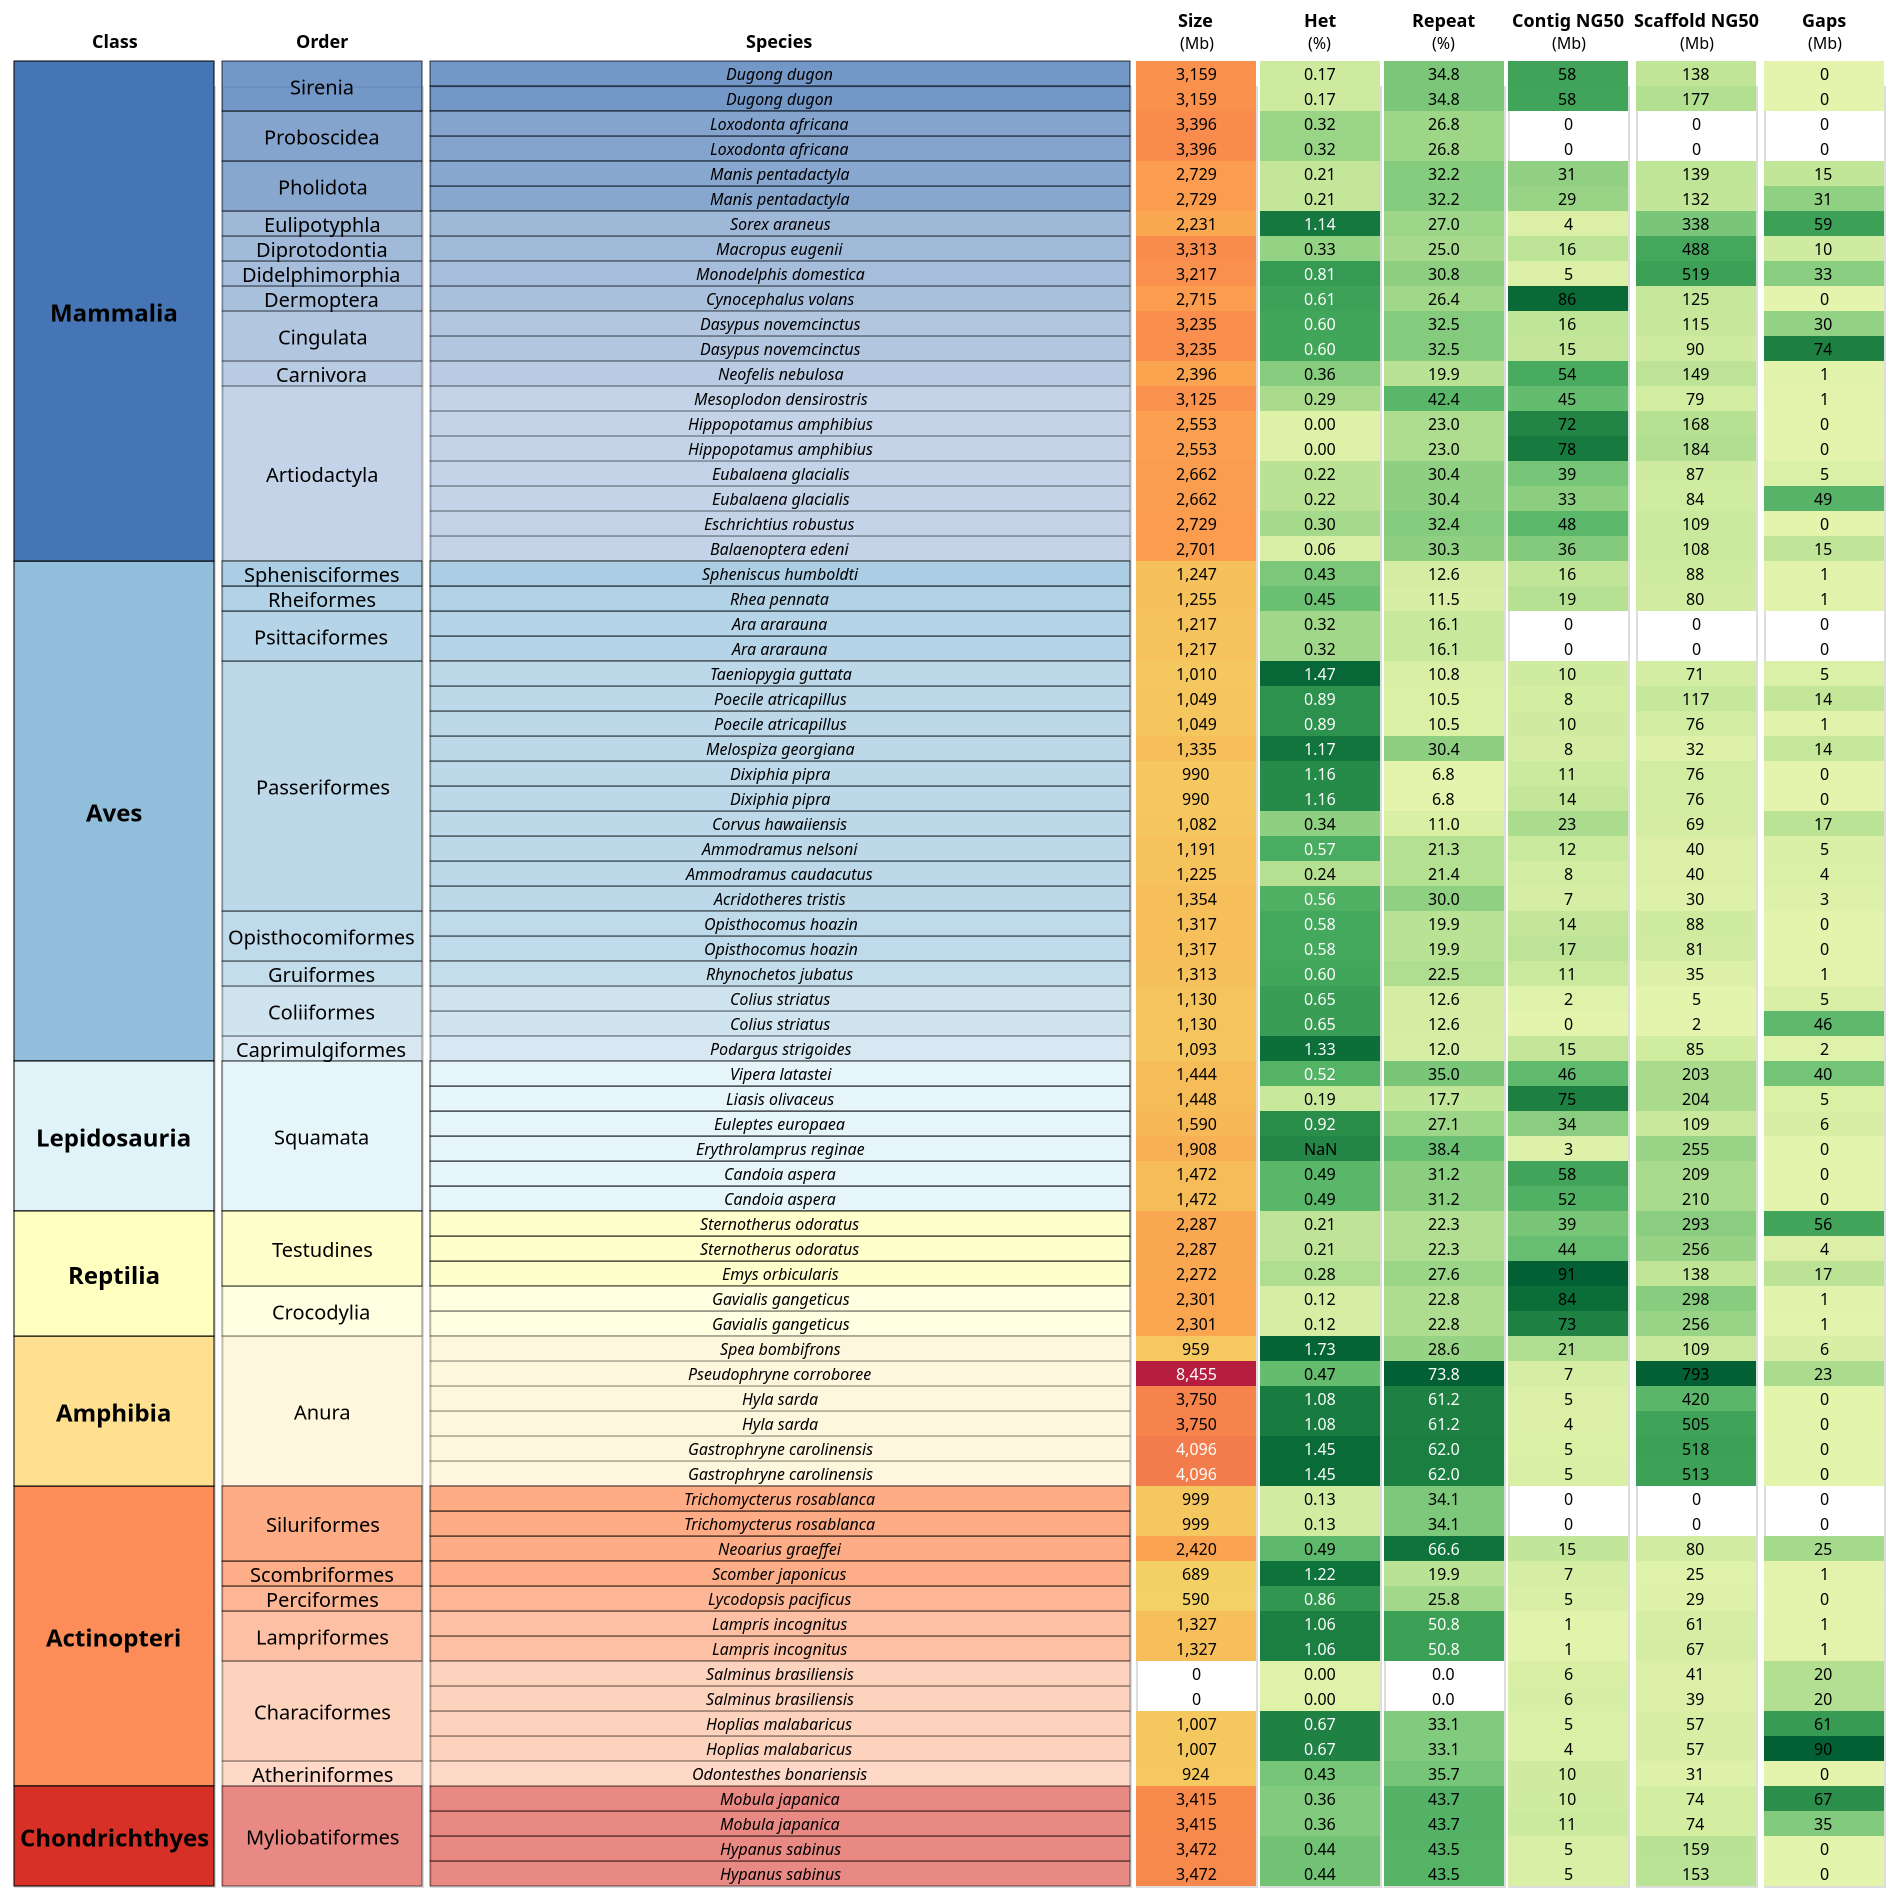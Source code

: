 {"config": {"view": {"continuousWidth": 400, "continuousHeight": 300}, "concat": {"spacing": 0}, "title": {"fontSize": 9, "subtitleFontSize": 8}}, "hconcat": [{"layer": [{"mark": {"type": "rect", "opacity": 1, "stroke": "black", "strokeWidth": 0.5}, "encoding": {"color": {"field": "class_", "legend": null, "scale": {"domain": ["Chondrichthyes", "Actinopteri", "Amphibia", "Reptilia", "Lepidosauria", "Aves", "Mammalia"], "range": ["#d73027", "#fc8d59", "#fee090", "#ffffbf", "#e0f3f8", "#91bfdb", "#4575b4"]}, "type": "nominal"}, "y": {"axis": null, "field": "mn", "scale": {"domain": [0, 72], "nice": false}, "type": "quantitative"}, "y2": {"field": "mx"}}, "height": 900, "title": "Class", "width": 100}, {"mark": {"type": "text", "align": "center", "baseline": "middle", "color": "black", "dy": -5, "fontSize": 12, "fontWeight": "bold"}, "encoding": {"color": {"value": "black"}, "href": {"field": "link", "type": "nominal"}, "text": {"field": "class_", "type": "nominal"}, "y": {"field": "mid", "type": "quantitative"}, "y2": {"field": "mx"}}, "height": 900, "title": "Class", "transform": [{"calculate": "('https://www.google.com/search?q=' + datum.class_)", "as": "link"}], "width": 100}], "data": {"name": "data-b718130dd25c796f92203ad038ae0a6a"}}, {"layer": [{"mark": {"type": "rect", "opacity": 1, "stroke": "black", "strokeWidth": 0.5}, "encoding": {"color": {"field": "class_", "legend": null, "scale": {"domain": ["Chondrichthyes", "Actinopteri", "Amphibia", "Reptilia", "Lepidosauria", "Aves", "Mammalia"], "range": ["#d73027", "#fc8d59", "#fee090", "#ffffbf", "#e0f3f8", "#91bfdb", "#4575b4"]}, "type": "nominal"}, "opacity": {"field": "order", "legend": null, "type": "nominal"}, "y": {"axis": null, "field": "mn", "scale": {"domain": [0, 72], "nice": false}, "type": "quantitative"}, "y2": {"field": "mx"}}, "height": 900, "title": "Order", "width": 100}, {"mark": {"type": "text", "align": "center", "baseline": "middle", "color": "black", "dy": -5, "fontSize": 10}, "encoding": {"color": {"value": "black"}, "href": {"field": "link", "type": "nominal"}, "opacity": {"value": 1}, "text": {"field": "order", "type": "nominal"}, "y": {"field": "mid", "type": "quantitative"}, "y2": {"field": "mx"}}, "height": 900, "title": "Order", "transform": [{"calculate": "('https://www.google.com/search?q=' + datum.order)", "as": "link"}], "width": 100}], "data": {"name": "data-6fca83ff158e93152da01a2fca35d624"}}, {"layer": [{"mark": {"type": "rect", "opacity": 1, "stroke": "black", "strokeWidth": 0.5}, "encoding": {"color": {"field": "class_", "legend": null, "scale": {"domain": ["Chondrichthyes", "Actinopteri", "Amphibia", "Reptilia", "Lepidosauria", "Aves", "Mammalia"], "range": ["#d73027", "#fc8d59", "#fee090", "#ffffbf", "#e0f3f8", "#91bfdb", "#4575b4"]}, "type": "nominal"}, "opacity": {"field": "order", "legend": null, "type": "nominal"}, "y": {"axis": null, "field": "mn", "scale": {"domain": [0, 72], "nice": false}, "type": "quantitative"}, "y2": {"field": "mx"}}, "height": 900, "title": "Species", "width": 350}, {"mark": {"type": "text", "align": "center", "baseline": "middle", "color": "black", "dy": -5, "fontSize": 8, "fontStyle": "italic"}, "encoding": {"color": {"condition": {"value": "black", "test": "(datum['class_'] === 'Mammalia')"}, "value": "black"}, "href": {"field": "link", "type": "nominal"}, "opacity": {"value": 1}, "text": {"field": "species", "type": "nominal"}, "y": {"field": "mid", "type": "quantitative"}, "y2": {"field": "mx"}}, "height": 900, "title": "Species", "transform": [{"calculate": "('https://genomeark.github.io/genomeark-all/' + datum.sp)", "as": "link"}], "width": 350}], "data": {"name": "data-8ad6106bebacb5f9d8dfb11f317b7728"}}, {"hconcat": [{"layer": [{"mark": "rect", "encoding": {"color": {"field": "size", "legend": null, "scale": {"scheme": "goldred"}, "type": "quantitative"}, "y": {"axis": null, "field": "mn", "scale": {"domain": [0, 72], "nice": false}, "type": "quantitative"}, "y2": {"field": "mx"}}, "height": 900, "title": {"text": "Size", "subtitle": "(Mb)"}, "width": 60}, {"mark": {"type": "text", "align": "center", "baseline": "middle", "color": "black", "dy": -5, "fontSize": 8}, "encoding": {"color": {"condition": {"value": "white", "test": "(datum['size'] > 4000)"}, "value": "black"}, "opacity": {"value": 1}, "text": {"field": "size", "format": ",.0f", "type": "quantitative"}, "y": {"field": "mn", "type": "quantitative"}, "y2": {"field": "mx"}}, "height": 900, "title": {"text": "Size", "subtitle": "(Mb)"}, "width": 60}]}, {"layer": [{"mark": "rect", "encoding": {"color": {"field": "het", "legend": null, "scale": {"scheme": "yellowgreen"}, "type": "nominal"}, "y": {"axis": null, "field": "mn", "scale": {"domain": [0, 72], "nice": false}, "type": "quantitative"}, "y2": {"field": "mx"}}, "height": 900, "title": {"text": "Het", "subtitle": "(%)"}, "width": 60}, {"mark": {"type": "text", "align": "center", "baseline": "middle", "color": "black", "dy": -5, "fontSize": 8}, "encoding": {"color": {"condition": {"value": "white", "test": "(datum['het'] > 0.5)"}, "value": "black"}, "opacity": {"value": 1}, "text": {"field": "het", "format": ",.2f", "type": "nominal"}, "y": {"field": "mn", "type": "quantitative"}, "y2": {"field": "mx"}}, "height": 900, "title": {"text": "Het", "subtitle": "(%)"}, "width": 60}]}, {"layer": [{"mark": "rect", "encoding": {"color": {"field": "rep", "legend": null, "scale": {"scheme": "yellowgreen"}, "type": "quantitative"}, "y": {"axis": null, "field": "mn", "scale": {"domain": [0, 72], "nice": false}, "type": "quantitative"}, "y2": {"field": "mx"}}, "height": 900, "title": {"text": "Repeat", "subtitle": "(%)"}, "width": 60}, {"mark": {"type": "text", "align": "center", "baseline": "middle", "color": "black", "dy": -5, "fontSize": 8}, "encoding": {"color": {"condition": {"value": "white", "test": "(datum['rep'] > 50)"}, "value": "black"}, "opacity": {"value": 1}, "text": {"field": "rep", "format": ",.1f", "type": "quantitative"}, "y": {"field": "mn", "type": "quantitative"}, "y2": {"field": "mx"}}, "height": 900, "title": {"text": "Repeat", "subtitle": "(%)"}, "width": 60}]}, {"layer": [{"mark": "rect", "encoding": {"color": {"field": "c_ng50", "legend": null, "scale": {"scheme": "yellowgreen"}, "type": "quantitative"}, "y": {"axis": null, "field": "mn", "scale": {"domain": [0, 72], "nice": false}, "type": "quantitative"}, "y2": {"field": "mx"}}, "height": 900, "title": {"text": "Contig NG50", "subtitle": "(Mb)"}, "width": 60}, {"mark": {"type": "text", "align": "center", "baseline": "middle", "color": "black", "dy": -5, "fontSize": 8}, "encoding": {"color": {"condition": {"value": "white", "test": "(datum['c_ng50'] > 4000)"}, "value": "black"}, "opacity": {"value": 1}, "text": {"field": "c_ng50", "format": ",.0f", "type": "quantitative"}, "y": {"field": "mn", "type": "quantitative"}, "y2": {"field": "mx"}}, "height": 900, "title": {"text": "Contig NG50", "subtitle": "(Mb)"}, "width": 60}]}, {"layer": [{"mark": "rect", "encoding": {"color": {"field": "s_ng50", "legend": null, "scale": {"scheme": "yellowgreen"}, "type": "quantitative"}, "y": {"axis": null, "field": "mn", "scale": {"domain": [0, 72], "nice": false}, "type": "quantitative"}, "y2": {"field": "mx"}}, "height": 900, "title": {"text": "Scaffold NG50", "subtitle": "(Mb)"}, "width": 60}, {"mark": {"type": "text", "align": "center", "baseline": "middle", "color": "black", "dy": -5, "fontSize": 8}, "encoding": {"color": {"condition": {"value": "white", "test": "(datum['s_ng50'] > 4000)"}, "value": "black"}, "opacity": {"value": 1}, "text": {"field": "s_ng50", "format": ",.0f", "type": "quantitative"}, "y": {"field": "mn", "type": "quantitative"}, "y2": {"field": "mx"}}, "height": 900, "title": {"text": "Scaffold NG50", "subtitle": "(Mb)"}, "width": 60}]}, {"layer": [{"mark": "rect", "encoding": {"color": {"field": "sGap", "legend": null, "scale": {"scheme": "yellowgreen"}, "type": "quantitative"}, "y": {"axis": null, "field": "mn", "scale": {"domain": [0, 72], "nice": false}, "type": "quantitative"}, "y2": {"field": "mx"}}, "height": 900, "title": {"text": "Gaps", "subtitle": "(Mb)"}, "width": 60}, {"mark": {"type": "text", "align": "center", "baseline": "middle", "color": "black", "dy": -5, "fontSize": 8}, "encoding": {"color": {"condition": {"value": "white", "test": "(datum['sGap'] > 4000)"}, "value": "black"}, "opacity": {"value": 1}, "text": {"field": "sGap", "format": ",.0f", "type": "quantitative"}, "y": {"field": "mn", "type": "quantitative"}, "y2": {"field": "mx"}}, "height": 900, "title": {"text": "Gaps", "subtitle": "(Mb)"}, "width": 60}]}], "data": {"name": "data-8ad6106bebacb5f9d8dfb11f317b7728"}}], "$schema": "https://vega.github.io/schema/vega-lite/v4.17.0.json", "datasets": {"data-b718130dd25c796f92203ad038ae0a6a": [{"class_": "Actinopteri", "mn": 4, "mx": 16, "mid": 9.5}, {"class_": "Amphibia", "mn": 16, "mx": 22, "mid": 18.5}, {"class_": "Aves", "mn": 33, "mx": 53, "mid": 42.5}, {"class_": "Chondrichthyes", "mn": 0, "mx": 4, "mid": 1.5}, {"class_": "Lepidosauria", "mn": 27, "mx": 33, "mid": 29.5}, {"class_": "Mammalia", "mn": 53, "mx": 73, "mid": 62.5}, {"class_": "Reptilia", "mn": 22, "mx": 27, "mid": 24.0}], "data-6fca83ff158e93152da01a2fca35d624": [{"order": "Anura", "mn": 16, "mx": 22, "mid": 18.5, "class_": "Amphibia"}, {"order": "Artiodactyla", "mn": 53, "mx": 60, "mid": 56.0, "class_": "Mammalia"}, {"order": "Atheriniformes", "mn": 4, "mx": 5, "mid": 4.0, "class_": "Actinopteri"}, {"order": "Caprimulgiformes", "mn": 33, "mx": 34, "mid": 33.0, "class_": "Aves"}, {"order": "Carnivora", "mn": 60, "mx": 61, "mid": 60.0, "class_": "Mammalia"}, {"order": "Characiformes", "mn": 5, "mx": 9, "mid": 6.5, "class_": "Actinopteri"}, {"order": "Cingulata", "mn": 61, "mx": 63, "mid": 61.5, "class_": "Mammalia"}, {"order": "Coliiformes", "mn": 34, "mx": 36, "mid": 34.5, "class_": "Aves"}, {"order": "Crocodylia", "mn": 22, "mx": 24, "mid": 22.5, "class_": "Reptilia"}, {"order": "Dermoptera", "mn": 63, "mx": 64, "mid": 63.0, "class_": "Mammalia"}, {"order": "Didelphimorphia", "mn": 64, "mx": 65, "mid": 64.0, "class_": "Mammalia"}, {"order": "Diprotodontia", "mn": 65, "mx": 66, "mid": 65.0, "class_": "Mammalia"}, {"order": "Eulipotyphla", "mn": 66, "mx": 67, "mid": 66.0, "class_": "Mammalia"}, {"order": "Gruiformes", "mn": 36, "mx": 37, "mid": 36.0, "class_": "Aves"}, {"order": "Lampriformes", "mn": 9, "mx": 11, "mid": 9.5, "class_": "Actinopteri"}, {"order": "Myliobatiformes", "mn": 0, "mx": 4, "mid": 1.5, "class_": "Chondrichthyes"}, {"order": "Opisthocomiformes", "mn": 37, "mx": 39, "mid": 37.5, "class_": "Aves"}, {"order": "Passeriformes", "mn": 39, "mx": 49, "mid": 43.5, "class_": "Aves"}, {"order": "Perciformes", "mn": 11, "mx": 12, "mid": 11.0, "class_": "Actinopteri"}, {"order": "Pholidota", "mn": 67, "mx": 69, "mid": 67.5, "class_": "Mammalia"}, {"order": "Proboscidea", "mn": 69, "mx": 71, "mid": 69.5, "class_": "Mammalia"}, {"order": "Psittaciformes", "mn": 49, "mx": 51, "mid": 49.5, "class_": "Aves"}, {"order": "Rheiformes", "mn": 51, "mx": 52, "mid": 51.0, "class_": "Aves"}, {"order": "Scombriformes", "mn": 12, "mx": 13, "mid": 12.0, "class_": "Actinopteri"}, {"order": "Siluriformes", "mn": 13, "mx": 16, "mid": 14.0, "class_": "Actinopteri"}, {"order": "Sirenia", "mn": 71, "mx": 73, "mid": 71.5, "class_": "Mammalia"}, {"order": "Sphenisciformes", "mn": 52, "mx": 53, "mid": 52.0, "class_": "Aves"}, {"order": "Squamata", "mn": 27, "mx": 33, "mid": 29.5, "class_": "Lepidosauria"}, {"order": "Testudines", "mn": 24, "mx": 27, "mid": 25.0, "class_": "Reptilia"}], "data-8ad6106bebacb5f9d8dfb11f317b7728": [{"NCBI Species": "Acridotheres tristis", "Assembly version": "hap1", "sp": "Acridotheres_tristis", "mn": 39, "mx": 40, "mid": 39.0, "species": "Acridotheres tristis", "class_": "Aves", "order": "Passeriformes", "size": 1354.313347, "het": 0.558, "rep": 30.0, "s_ng50": 29.697385, "c_ng50": 6.53036, "sGap": 3.114772}, {"NCBI Species": "Ammodramus caudacutus", "Assembly version": "hap1", "sp": "Ammodramus_caudacutus", "mn": 40, "mx": 41, "mid": 40.0, "species": "Ammodramus caudacutus", "class_": "Aves", "order": "Passeriformes", "size": 1225.461744, "het": 0.236, "rep": 21.4, "s_ng50": 39.973966, "c_ng50": 8.43839, "sGap": 4.089548}, {"NCBI Species": "Ammodramus nelsoni", "Assembly version": "hap1", "sp": "Ammospiza_nelsoni", "mn": 41, "mx": 42, "mid": 41.0, "species": "Ammodramus nelsoni", "class_": "Aves", "order": "Passeriformes", "size": 1190.976425, "het": 0.571, "rep": 21.3, "s_ng50": 40.15902, "c_ng50": 12.036358, "sGap": 5.142283}, {"NCBI Species": "Ara ararauna", "Assembly version": "hap1", "sp": "Ara_ararauna", "mn": 49, "mx": 50, "mid": 49.0, "species": "Ara ararauna", "class_": "Aves", "order": "Psittaciformes", "size": 1216.579398, "het": 0.316, "rep": 16.1, "s_ng50": null, "c_ng50": null, "sGap": null}, {"NCBI Species": "Ara ararauna", "Assembly version": "hap2", "sp": "Ara_ararauna", "mn": 50, "mx": 51, "mid": 50.0, "species": "Ara ararauna", "class_": "Aves", "order": "Psittaciformes", "size": 1216.579398, "het": 0.316, "rep": 16.1, "s_ng50": null, "c_ng50": null, "sGap": null}, {"NCBI Species": "Balaenoptera edeni", "Assembly version": "hap2", "sp": "Balaenoptera_ricei", "mn": 53, "mx": 54, "mid": 53.0, "species": "Balaenoptera edeni", "class_": "Mammalia", "order": "Artiodactyla", "size": 2700.742385, "het": 0.0628, "rep": 30.3, "s_ng50": 108.195663, "c_ng50": 35.550969, "sGap": 14.987903}, {"NCBI Species": "Candoia aspera", "Assembly version": "hap1", "sp": "Candoia_aspera", "mn": 27, "mx": 28, "mid": 27.0, "species": "Candoia aspera", "class_": "Lepidosauria", "order": "Squamata", "size": 1472.456021, "het": 0.491, "rep": 31.2, "s_ng50": 209.78444, "c_ng50": 51.781456, "sGap": 0.0198}, {"NCBI Species": "Candoia aspera", "Assembly version": "hap2", "sp": "Candoia_aspera", "mn": 28, "mx": 29, "mid": 28.0, "species": "Candoia aspera", "class_": "Lepidosauria", "order": "Squamata", "size": 1472.456021, "het": 0.491, "rep": 31.2, "s_ng50": 209.252319, "c_ng50": 57.569195, "sGap": 0.0188}, {"NCBI Species": "Colius striatus", "Assembly version": "hap1", "sp": "Colius_striatus", "mn": 34, "mx": 35, "mid": 34.0, "species": "Colius striatus", "class_": "Aves", "order": "Coliiformes", "size": 1130.197506, "het": 0.646, "rep": 12.6, "s_ng50": 2.465505, "c_ng50": 0.0, "sGap": 46.183434}, {"NCBI Species": "Colius striatus", "Assembly version": "hap2", "sp": "Colius_striatus", "mn": 35, "mx": 36, "mid": 35.0, "species": "Colius striatus", "class_": "Aves", "order": "Coliiformes", "size": 1130.197506, "het": 0.646, "rep": 12.6, "s_ng50": 5.445007, "c_ng50": 2.47792, "sGap": 5.486305}, {"NCBI Species": "Corvus hawaiiensis", "Assembly version": "hap1", "sp": "Corvus_hawaiiensis", "mn": 42, "mx": 43, "mid": 42.0, "species": "Corvus hawaiiensis", "class_": "Aves", "order": "Passeriformes", "size": 1081.864808, "het": 0.34399, "rep": 10.9934, "s_ng50": 68.800448, "c_ng50": 23.113903, "sGap": 17.498309}, {"NCBI Species": "Cynocephalus volans", "Assembly version": "hap1", "sp": "Cynocephalus_volans", "mn": 63, "mx": 64, "mid": 63.0, "species": "Cynocephalus volans", "class_": "Mammalia", "order": "Dermoptera", "size": 2715.040762, "het": 0.611, "rep": 26.4, "s_ng50": 124.894351, "c_ng50": 85.957123, "sGap": 0.017}, {"NCBI Species": "Dasypus novemcinctus", "Assembly version": "hap1", "sp": "Dasypus_novemcinctus", "mn": 61, "mx": 62, "mid": 61.0, "species": "Dasypus novemcinctus", "class_": "Mammalia", "order": "Cingulata", "size": 3235.269131, "het": 0.602, "rep": 32.5, "s_ng50": 89.685286, "c_ng50": 14.5185, "sGap": 73.679866}, {"NCBI Species": "Dasypus novemcinctus", "Assembly version": "hap2", "sp": "Dasypus_novemcinctus", "mn": 62, "mx": 63, "mid": 62.0, "species": "Dasypus novemcinctus", "class_": "Mammalia", "order": "Cingulata", "size": 3235.269131, "het": 0.602, "rep": 32.5, "s_ng50": 115.106639, "c_ng50": 15.877795, "sGap": 30.434832}, {"NCBI Species": "Dixiphia pipra", "Assembly version": "hap1", "sp": "Dixiphia_pipra", "mn": 43, "mx": 44, "mid": 43.0, "species": "Dixiphia pipra", "class_": "Aves", "order": "Passeriformes", "size": 989.883326, "het": 1.16, "rep": 6.8, "s_ng50": 75.758576, "c_ng50": 14.46418, "sGap": 0.0534}, {"NCBI Species": "Dixiphia pipra", "Assembly version": "hap2", "sp": "Dixiphia_pipra", "mn": 44, "mx": 45, "mid": 44.0, "species": "Dixiphia pipra", "class_": "Aves", "order": "Passeriformes", "size": 989.883326, "het": 1.16, "rep": 6.8, "s_ng50": 75.60774, "c_ng50": 11.166331, "sGap": 0.0614}, {"NCBI Species": "Dugong dugon", "Assembly version": "hap1", "sp": "Dugong_dugon", "mn": 71, "mx": 72, "mid": 71.0, "species": "Dugong dugon", "class_": "Mammalia", "order": "Sirenia", "size": 3158.605109, "het": 0.17, "rep": 34.8, "s_ng50": 177.379183, "c_ng50": 57.632671, "sGap": 0.0158}, {"NCBI Species": "Dugong dugon", "Assembly version": "hap2", "sp": "Dugong_dugon", "mn": 72, "mx": 73, "mid": 72.0, "species": "Dugong dugon", "class_": "Mammalia", "order": "Sirenia", "size": 3158.605109, "het": 0.17, "rep": 34.8, "s_ng50": 138.031769, "c_ng50": 57.883746, "sGap": 0.0176}, {"NCBI Species": "Emys orbicularis", "Assembly version": "hap1", "sp": "Emys_orbicularis", "mn": 24, "mx": 25, "mid": 24.0, "species": "Emys orbicularis", "class_": "Reptilia", "order": "Testudines", "size": 2271.648625, "het": 0.279, "rep": 27.6, "s_ng50": 137.743343, "c_ng50": 91.255289, "sGap": 16.997162}, {"NCBI Species": "Erythrolamprus reginae", "Assembly version": "hap2", "sp": "Erythrolamprus_reginae", "mn": 29, "mx": 30, "mid": 29.0, "species": "Erythrolamprus reginae", "class_": "Lepidosauria", "order": "Squamata", "size": 1908.066061, "het": "3.74,0.422", "rep": 38.4, "s_ng50": 255.449344, "c_ng50": 3.202651, "sGap": 0.268}, {"NCBI Species": "Eschrichtius robustus", "Assembly version": "hap1", "sp": "Eschrichtius_robustus", "mn": 54, "mx": 55, "mid": 54.0, "species": "Eschrichtius robustus", "class_": "Mammalia", "order": "Artiodactyla", "size": 2729.218268, "het": 0.3008, "rep": 32.4, "s_ng50": 108.759401, "c_ng50": 47.844248, "sGap": 0.0124}, {"NCBI Species": "Eubalaena glacialis", "Assembly version": "hap1", "sp": "Eubalaena_glacialis", "mn": 55, "mx": 56, "mid": 55.0, "species": "Eubalaena glacialis", "class_": "Mammalia", "order": "Artiodactyla", "size": 2661.810066, "het": 0.222, "rep": 30.4, "s_ng50": 84.363911, "c_ng50": 33.139823, "sGap": 49.090235}, {"NCBI Species": "Eubalaena glacialis", "Assembly version": "hap2", "sp": "Eubalaena_glacialis", "mn": 56, "mx": 57, "mid": 56.0, "species": "Eubalaena glacialis", "class_": "Mammalia", "order": "Artiodactyla", "size": 2661.810066, "het": 0.222, "rep": 30.4, "s_ng50": 86.797429, "c_ng50": 39.169611, "sGap": 4.807717}, {"NCBI Species": "Euleptes europaea", "Assembly version": "hap2", "sp": "Euleptes_europaea", "mn": 30, "mx": 31, "mid": 30.0, "species": "Euleptes europaea", "class_": "Lepidosauria", "order": "Squamata", "size": 1589.842322, "het": 0.916, "rep": 27.1, "s_ng50": 109.232959, "c_ng50": 33.587463, "sGap": 6.250745}, {"NCBI Species": "Gastrophryne carolinensis", "Assembly version": "hap1", "sp": "Gastrophryne_carolinensis", "mn": 16, "mx": 17, "mid": 16.0, "species": "Gastrophryne carolinensis", "class_": "Amphibia", "order": "Anura", "size": 4095.803536, "het": 1.45, "rep": 62.0, "s_ng50": 513.356448, "c_ng50": 5.281947, "sGap": 0.3246}, {"NCBI Species": "Gastrophryne carolinensis", "Assembly version": "hap2", "sp": "Gastrophryne_carolinensis", "mn": 17, "mx": 18, "mid": 17.0, "species": "Gastrophryne carolinensis", "class_": "Amphibia", "order": "Anura", "size": 4095.803536, "het": 1.45, "rep": 62.0, "s_ng50": 517.518214, "c_ng50": 5.065, "sGap": 0.3278}, {"NCBI Species": "Gavialis gangeticus", "Assembly version": "hap1", "sp": "Gavialis_gangeticus", "mn": 22, "mx": 23, "mid": 22.0, "species": "Gavialis gangeticus", "class_": "Reptilia", "order": "Crocodylia", "size": 2301.125167, "het": 0.115, "rep": 22.8, "s_ng50": 255.848931, "c_ng50": 73.46118, "sGap": 1.123892}, {"NCBI Species": "Gavialis gangeticus", "Assembly version": "hap2", "sp": "Gavialis_gangeticus", "mn": 23, "mx": 24, "mid": 23.0, "species": "Gavialis gangeticus", "class_": "Reptilia", "order": "Crocodylia", "size": 2301.125167, "het": 0.115, "rep": 22.8, "s_ng50": 298.315767, "c_ng50": 84.23512, "sGap": 1.257318}, {"NCBI Species": "Hippopotamus amphibius", "Assembly version": "hap1", "sp": "Hippopotamus_amphibius", "mn": 57, "mx": 58, "mid": 57.0, "species": "Hippopotamus amphibius", "class_": "Mammalia", "order": "Artiodactyla", "size": 2552.797209, "het": 0.001, "rep": 23.0, "s_ng50": 184.162729, "c_ng50": 77.761737, "sGap": 0.0166}, {"NCBI Species": "Hippopotamus amphibius", "Assembly version": "hap2", "sp": "Hippopotamus_amphibius", "mn": 58, "mx": 59, "mid": 58.0, "species": "Hippopotamus amphibius", "class_": "Mammalia", "order": "Artiodactyla", "size": 2552.797209, "het": 0.001, "rep": 23.0, "s_ng50": 168.269428, "c_ng50": 72.137584, "sGap": 0.0168}, {"NCBI Species": "Hoplias malabaricus", "Assembly version": "hap1", "sp": "Hoplias_malabaricus", "mn": 5, "mx": 6, "mid": 5.0, "species": "Hoplias malabaricus", "class_": "Actinopteri", "order": "Characiformes", "size": 1006.60632, "het": 0.668, "rep": 33.1, "s_ng50": 56.848262, "c_ng50": 4.154888, "sGap": 90.162902}, {"NCBI Species": "Hoplias malabaricus", "Assembly version": "hap2", "sp": "Hoplias_malabaricus", "mn": 6, "mx": 7, "mid": 6.0, "species": "Hoplias malabaricus", "class_": "Actinopteri", "order": "Characiformes", "size": 1006.60632, "het": 0.668, "rep": 33.1, "s_ng50": 57.282699, "c_ng50": 4.69629, "sGap": 61.028905}, {"NCBI Species": "Hyla sarda", "Assembly version": "hap1", "sp": "Hyla_sarda", "mn": 18, "mx": 19, "mid": 18.0, "species": "Hyla sarda", "class_": "Amphibia", "order": "Anura", "size": 3749.586442, "het": 1.08, "rep": 61.2, "s_ng50": 505.300156, "c_ng50": 4.426236, "sGap": 0.4422}, {"NCBI Species": "Hyla sarda", "Assembly version": "hap2", "sp": "Hyla_sarda", "mn": 19, "mx": 20, "mid": 19.0, "species": "Hyla sarda", "class_": "Amphibia", "order": "Anura", "size": 3749.586442, "het": 1.08, "rep": 61.2, "s_ng50": 419.944051, "c_ng50": 4.51617, "sGap": 0.4188}, {"NCBI Species": "Hypanus sabinus", "Assembly version": "hap1", "sp": "Hypanus_sabinus", "mn": 0, "mx": 1, "mid": 0.0, "species": "Hypanus sabinus", "class_": "Chondrichthyes", "order": "Myliobatiformes", "size": 3472.076753, "het": 0.441, "rep": 43.5, "s_ng50": 153.447554, "c_ng50": 5.354043, "sGap": 0.3148}, {"NCBI Species": "Hypanus sabinus", "Assembly version": "hap2", "sp": "Hypanus_sabinus", "mn": 1, "mx": 2, "mid": 1.0, "species": "Hypanus sabinus", "class_": "Chondrichthyes", "order": "Myliobatiformes", "size": 3472.076753, "het": 0.441, "rep": 43.5, "s_ng50": 158.616492, "c_ng50": 5.177429, "sGap": 0.314}, {"NCBI Species": "Lampris incognitus", "Assembly version": "hap1", "sp": "Lampris_incognitus", "mn": 9, "mx": 10, "mid": 9.0, "species": "Lampris incognitus", "class_": "Actinopteri", "order": "Lampriformes", "size": 1326.736238, "het": 1.06, "rep": 50.8, "s_ng50": 67.430497, "c_ng50": 1.003085, "sGap": 0.6238}, {"NCBI Species": "Lampris incognitus", "Assembly version": "hap2", "sp": "Lampris_incognitus", "mn": 10, "mx": 11, "mid": 10.0, "species": "Lampris incognitus", "class_": "Actinopteri", "order": "Lampriformes", "size": 1326.736238, "het": 1.06, "rep": 50.8, "s_ng50": 61.460152, "c_ng50": 1.086565, "sGap": 0.6098}, {"NCBI Species": "Liasis olivaceus", "Assembly version": "hap2", "sp": "Liasis_olivaceus", "mn": 31, "mx": 32, "mid": 31.0, "species": "Liasis olivaceus", "class_": "Lepidosauria", "order": "Squamata", "size": 1447.634414, "het": 0.186, "rep": 17.7, "s_ng50": 203.536677, "c_ng50": 74.672673, "sGap": 5.064312}, {"NCBI Species": "Loxodonta africana", "Assembly version": "hap1", "sp": "Loxodonta_africana", "mn": 69, "mx": 70, "mid": 69.0, "species": "Loxodonta africana", "class_": "Mammalia", "order": "Proboscidea", "size": 3396.034559, "het": 0.32, "rep": 26.8, "s_ng50": null, "c_ng50": null, "sGap": null}, {"NCBI Species": "Loxodonta africana", "Assembly version": "hap2", "sp": "Loxodonta_africana", "mn": 70, "mx": 71, "mid": 70.0, "species": "Loxodonta africana", "class_": "Mammalia", "order": "Proboscidea", "size": 3396.034559, "het": 0.32, "rep": 26.8, "s_ng50": null, "c_ng50": null, "sGap": null}, {"NCBI Species": "Lycodopsis pacificus", "Assembly version": "hap2", "sp": "Lycodopsis_pacificus", "mn": 11, "mx": 12, "mid": 11.0, "species": "Lycodopsis pacificus", "class_": "Actinopteri", "order": "Perciformes", "size": 590.402093, "het": 0.863, "rep": 25.8, "s_ng50": 28.913003, "c_ng50": 5.238746, "sGap": 0.0686}, {"NCBI Species": "Macropus eugenii", "Assembly version": "hap1", "sp": "Macropus_eugenii", "mn": 65, "mx": 66, "mid": 65.0, "species": "Macropus eugenii", "class_": "Mammalia", "order": "Diprotodontia", "size": 3312.89293, "het": 0.33294, "rep": 25.03798, "s_ng50": 488.036699, "c_ng50": 16.260088, "sGap": 10.151481}, {"NCBI Species": "Manis pentadactyla", "Assembly version": "hap1", "sp": "Manis_pentadactyla", "mn": 67, "mx": 68, "mid": 67.0, "species": "Manis pentadactyla", "class_": "Mammalia", "order": "Pholidota", "size": 2728.549055, "het": 0.212, "rep": 32.2, "s_ng50": 132.345885, "c_ng50": 28.762677, "sGap": 31.461981}, {"NCBI Species": "Manis pentadactyla", "Assembly version": "hap2", "sp": "Manis_pentadactyla", "mn": 68, "mx": 69, "mid": 68.0, "species": "Manis pentadactyla", "class_": "Mammalia", "order": "Pholidota", "size": 2728.549055, "het": 0.212, "rep": 32.2, "s_ng50": 139.388172, "c_ng50": 31.370214, "sGap": 14.873332}, {"NCBI Species": "Melospiza georgiana", "Assembly version": "hap1", "sp": "Melospiza_georgiana", "mn": 45, "mx": 46, "mid": 45.0, "species": "Melospiza georgiana", "class_": "Aves", "order": "Passeriformes", "size": 1334.824158, "het": 1.17, "rep": 30.4, "s_ng50": 32.012489, "c_ng50": 7.607103, "sGap": 13.526837}, {"NCBI Species": "Mesoplodon densirostris", "Assembly version": "hap1", "sp": "Mesoplodon_densirostris", "mn": 59, "mx": 60, "mid": 59.0, "species": "Mesoplodon densirostris", "class_": "Mammalia", "order": "Artiodactyla", "size": 3125.258145, "het": 0.293, "rep": 42.4, "s_ng50": 78.67239, "c_ng50": 45.032744, "sGap": 0.693296}, {"NCBI Species": "Mobula japanica", "Assembly version": "hap1", "sp": "Mobula_giorna", "mn": 2, "mx": 3, "mid": 2.0, "species": "Mobula japanica", "class_": "Chondrichthyes", "order": "Myliobatiformes", "size": 3415.08342, "het": 0.358, "rep": 43.7, "s_ng50": 74.03082, "c_ng50": 11.133045, "sGap": 35.398234}, {"NCBI Species": "Mobula japanica", "Assembly version": "hap2", "sp": "Mobula_giorna", "mn": 3, "mx": 4, "mid": 3.0, "species": "Mobula japanica", "class_": "Chondrichthyes", "order": "Myliobatiformes", "size": 3415.08342, "het": 0.358, "rep": 43.7, "s_ng50": 73.868846, "c_ng50": 9.776081, "sGap": 66.535008}, {"NCBI Species": "Monodelphis domestica", "Assembly version": "hap1", "sp": "Monodelphis_domestica", "mn": 64, "mx": 65, "mid": 64.0, "species": "Monodelphis domestica", "class_": "Mammalia", "order": "Didelphimorphia", "size": 3216.94597, "het": 0.808, "rep": 30.8, "s_ng50": 518.588076, "c_ng50": 4.53615, "sGap": 33.385555}, {"NCBI Species": "Neoarius graeffei", "Assembly version": "hap1", "sp": "Neoarius_graeffei", "mn": 13, "mx": 14, "mid": 13.0, "species": "Neoarius graeffei", "class_": "Actinopteri", "order": "Siluriformes", "size": 2420.249501, "het": 0.489, "rep": 66.6, "s_ng50": 80.184264, "c_ng50": 14.669962, "sGap": 24.860656}, {"NCBI Species": "Neofelis nebulosa", "Assembly version": "hap1", "sp": "Neofelis_nebulosa", "mn": 60, "mx": 61, "mid": 60.0, "species": "Neofelis nebulosa", "class_": "Mammalia", "order": "Carnivora", "size": 2395.992815, "het": 0.356, "rep": 19.9, "s_ng50": 149.006193, "c_ng50": 54.293935, "sGap": 1.357852}, {"NCBI Species": "Odontesthes bonariensis", "Assembly version": "hap1", "sp": "Odontesthes_bonariensis", "mn": 4, "mx": 5, "mid": 4.0, "species": "Odontesthes bonariensis", "class_": "Actinopteri", "order": "Atheriniformes", "size": 924.220623, "het": 0.433, "rep": 35.7, "s_ng50": 31.128597, "c_ng50": 9.61037, "sGap": 0.0675}, {"NCBI Species": "Opisthocomus hoazin", "Assembly version": "hap1", "sp": "Opisthocomus_hoazin", "mn": 37, "mx": 38, "mid": 37.0, "species": "Opisthocomus hoazin", "class_": "Aves", "order": "Opisthocomiformes", "size": 1316.591102, "het": 0.576, "rep": 19.9, "s_ng50": 80.946297, "c_ng50": 16.90507, "sGap": 0.039}, {"NCBI Species": "Opisthocomus hoazin", "Assembly version": "hap2", "sp": "Opisthocomus_hoazin", "mn": 38, "mx": 39, "mid": 38.0, "species": "Opisthocomus hoazin", "class_": "Aves", "order": "Opisthocomiformes", "size": 1316.591102, "het": 0.576, "rep": 19.9, "s_ng50": 88.444661, "c_ng50": 14.494732, "sGap": 0.0476}, {"NCBI Species": "Podargus strigoides", "Assembly version": "hap1", "sp": "Podargus_strigoides", "mn": 33, "mx": 34, "mid": 33.0, "species": "Podargus strigoides", "class_": "Aves", "order": "Caprimulgiformes", "size": 1092.727389, "het": 1.33, "rep": 12.0, "s_ng50": 85.230406, "c_ng50": 14.555328, "sGap": 2.220446}, {"NCBI Species": "Poecile atricapillus", "Assembly version": "hap1", "sp": "Poecile_atricapillus", "mn": 46, "mx": 47, "mid": 46.0, "species": "Poecile atricapillus", "class_": "Aves", "order": "Passeriformes", "size": 1049.274508, "het": 0.893, "rep": 10.5, "s_ng50": 76.055826, "c_ng50": 9.624478, "sGap": 1.403275}, {"NCBI Species": "Poecile atricapillus", "Assembly version": "hap2", "sp": "Poecile_atricapillus", "mn": 47, "mx": 48, "mid": 47.0, "species": "Poecile atricapillus", "class_": "Aves", "order": "Passeriformes", "size": 1049.274508, "het": 0.893, "rep": 10.5, "s_ng50": 116.828732, "c_ng50": 8.200554, "sGap": 14.000808}, {"NCBI Species": "Pseudophryne corroboree", "Assembly version": "hap2", "sp": "Pseudophryne_corroboree", "mn": 20, "mx": 21, "mid": 20.0, "species": "Pseudophryne corroboree", "class_": "Amphibia", "order": "Anura", "size": 8455.43838, "het": 0.471, "rep": 73.8, "s_ng50": 792.631323, "c_ng50": 7.166398, "sGap": 22.80747}, {"NCBI Species": "Rhea pennata", "Assembly version": "hap1", "sp": "Rhea_pennata", "mn": 51, "mx": 52, "mid": 51.0, "species": "Rhea pennata", "class_": "Aves", "order": "Rheiformes", "size": 1255.251577, "het": 0.445, "rep": 11.5, "s_ng50": 79.541306, "c_ng50": 19.335416, "sGap": 1.447586}, {"NCBI Species": "Rhynochetos jubatus", "Assembly version": "hap1", "sp": "Rhynochetos_jubatus", "mn": 36, "mx": 37, "mid": 36.0, "species": "Rhynochetos jubatus", "class_": "Aves", "order": "Gruiformes", "size": 1312.755001, "het": 0.602, "rep": 22.5, "s_ng50": 34.93808, "c_ng50": 11.475096, "sGap": 0.617785}, {"NCBI Species": "Salminus brasiliensis", "Assembly version": "hap1", "sp": "Salminus_brasiliensis", "mn": 7, "mx": 8, "mid": 7.0, "species": "Salminus brasiliensis", "class_": "Actinopteri", "order": "Characiformes", "size": null, "het": null, "rep": null, "s_ng50": 38.931027, "c_ng50": 6.137245, "sGap": 20.261167}, {"NCBI Species": "Salminus brasiliensis", "Assembly version": "hap2", "sp": "Salminus_brasiliensis", "mn": 8, "mx": 9, "mid": 8.0, "species": "Salminus brasiliensis", "class_": "Actinopteri", "order": "Characiformes", "size": null, "het": null, "rep": null, "s_ng50": 40.760635, "c_ng50": 5.878738, "sGap": 20.126488}, {"NCBI Species": "Scomber japonicus", "Assembly version": "hap1", "sp": "Scomber_japonicus", "mn": 12, "mx": 13, "mid": 12.0, "species": "Scomber japonicus", "class_": "Actinopteri", "order": "Scombriformes", "size": 688.600335, "het": 1.22, "rep": 19.9, "s_ng50": 25.30709, "c_ng50": 6.643518, "sGap": 0.587}, {"NCBI Species": "Sorex araneus", "Assembly version": "hap1", "sp": "Sorex_araneus", "mn": 66, "mx": 67, "mid": 66.0, "species": "Sorex araneus", "class_": "Mammalia", "order": "Eulipotyphla", "size": 2230.886386, "het": 1.13646, "rep": 27.0295, "s_ng50": 338.227856, "c_ng50": 4.32518, "sGap": 58.832604}, {"NCBI Species": "Spea bombifrons", "Assembly version": "hap1", "sp": "Spea_bombifrons", "mn": 21, "mx": 22, "mid": 21.0, "species": "Spea bombifrons", "class_": "Amphibia", "order": "Anura", "size": 959.239875, "het": 1.73, "rep": 28.6, "s_ng50": 109.389205, "c_ng50": 21.170366, "sGap": 6.238534}, {"NCBI Species": "Spheniscus humboldti", "Assembly version": "hap1", "sp": "Spheniscus_humboldti", "mn": 52, "mx": 53, "mid": 52.0, "species": "Spheniscus humboldti", "class_": "Aves", "order": "Sphenisciformes", "size": 1246.817591, "het": 0.426, "rep": 12.6, "s_ng50": 88.4601, "c_ng50": 15.775369, "sGap": 1.417505}, {"NCBI Species": "Sternotherus odoratus", "Assembly version": "hap1", "sp": "Sternotherus_odoratus", "mn": 25, "mx": 26, "mid": 25.0, "species": "Sternotherus odoratus", "class_": "Reptilia", "order": "Testudines", "size": 2287.458573, "het": 0.214, "rep": 22.3, "s_ng50": 256.319922, "c_ng50": 44.13276, "sGap": 4.475704}, {"NCBI Species": "Sternotherus odoratus", "Assembly version": "hap2", "sp": "Sternotherus_odoratus", "mn": 26, "mx": 27, "mid": 26.0, "species": "Sternotherus odoratus", "class_": "Reptilia", "order": "Testudines", "size": 2287.458573, "het": 0.214, "rep": 22.3, "s_ng50": 292.743531, "c_ng50": 38.819917, "sGap": 56.251185}, {"NCBI Species": "Taeniopygia guttata", "Assembly version": "hap1", "sp": "Taeniopygia_guttata", "mn": 48, "mx": 49, "mid": 48.0, "species": "Taeniopygia guttata", "class_": "Aves", "order": "Passeriformes", "size": 1009.754198, "het": 1.47441, "rep": 10.8265, "s_ng50": 71.125647, "c_ng50": 10.156899, "sGap": 4.677748}, {"NCBI Species": "Trichomycterus rosablanca", "Assembly version": "hap1", "sp": "Trichomycterus_rosablanca", "mn": 14, "mx": 15, "mid": 14.0, "species": "Trichomycterus rosablanca", "class_": "Actinopteri", "order": "Siluriformes", "size": 998.7785, "het": 0.126, "rep": 34.1, "s_ng50": null, "c_ng50": null, "sGap": null}, {"NCBI Species": "Trichomycterus rosablanca", "Assembly version": "hap2", "sp": "Trichomycterus_rosablanca", "mn": 15, "mx": 16, "mid": 15.0, "species": "Trichomycterus rosablanca", "class_": "Actinopteri", "order": "Siluriformes", "size": 998.7785, "het": 0.126, "rep": 34.1, "s_ng50": null, "c_ng50": null, "sGap": null}, {"NCBI Species": "Vipera latastei", "Assembly version": "hap1", "sp": "Vipera_latastei", "mn": 32, "mx": 33, "mid": 32.0, "species": "Vipera latastei", "class_": "Lepidosauria", "order": "Squamata", "size": 1444.460287, "het": 0.521, "rep": 35.0, "s_ng50": 203.43573, "c_ng50": 46.203777, "sGap": 39.587619}]}}